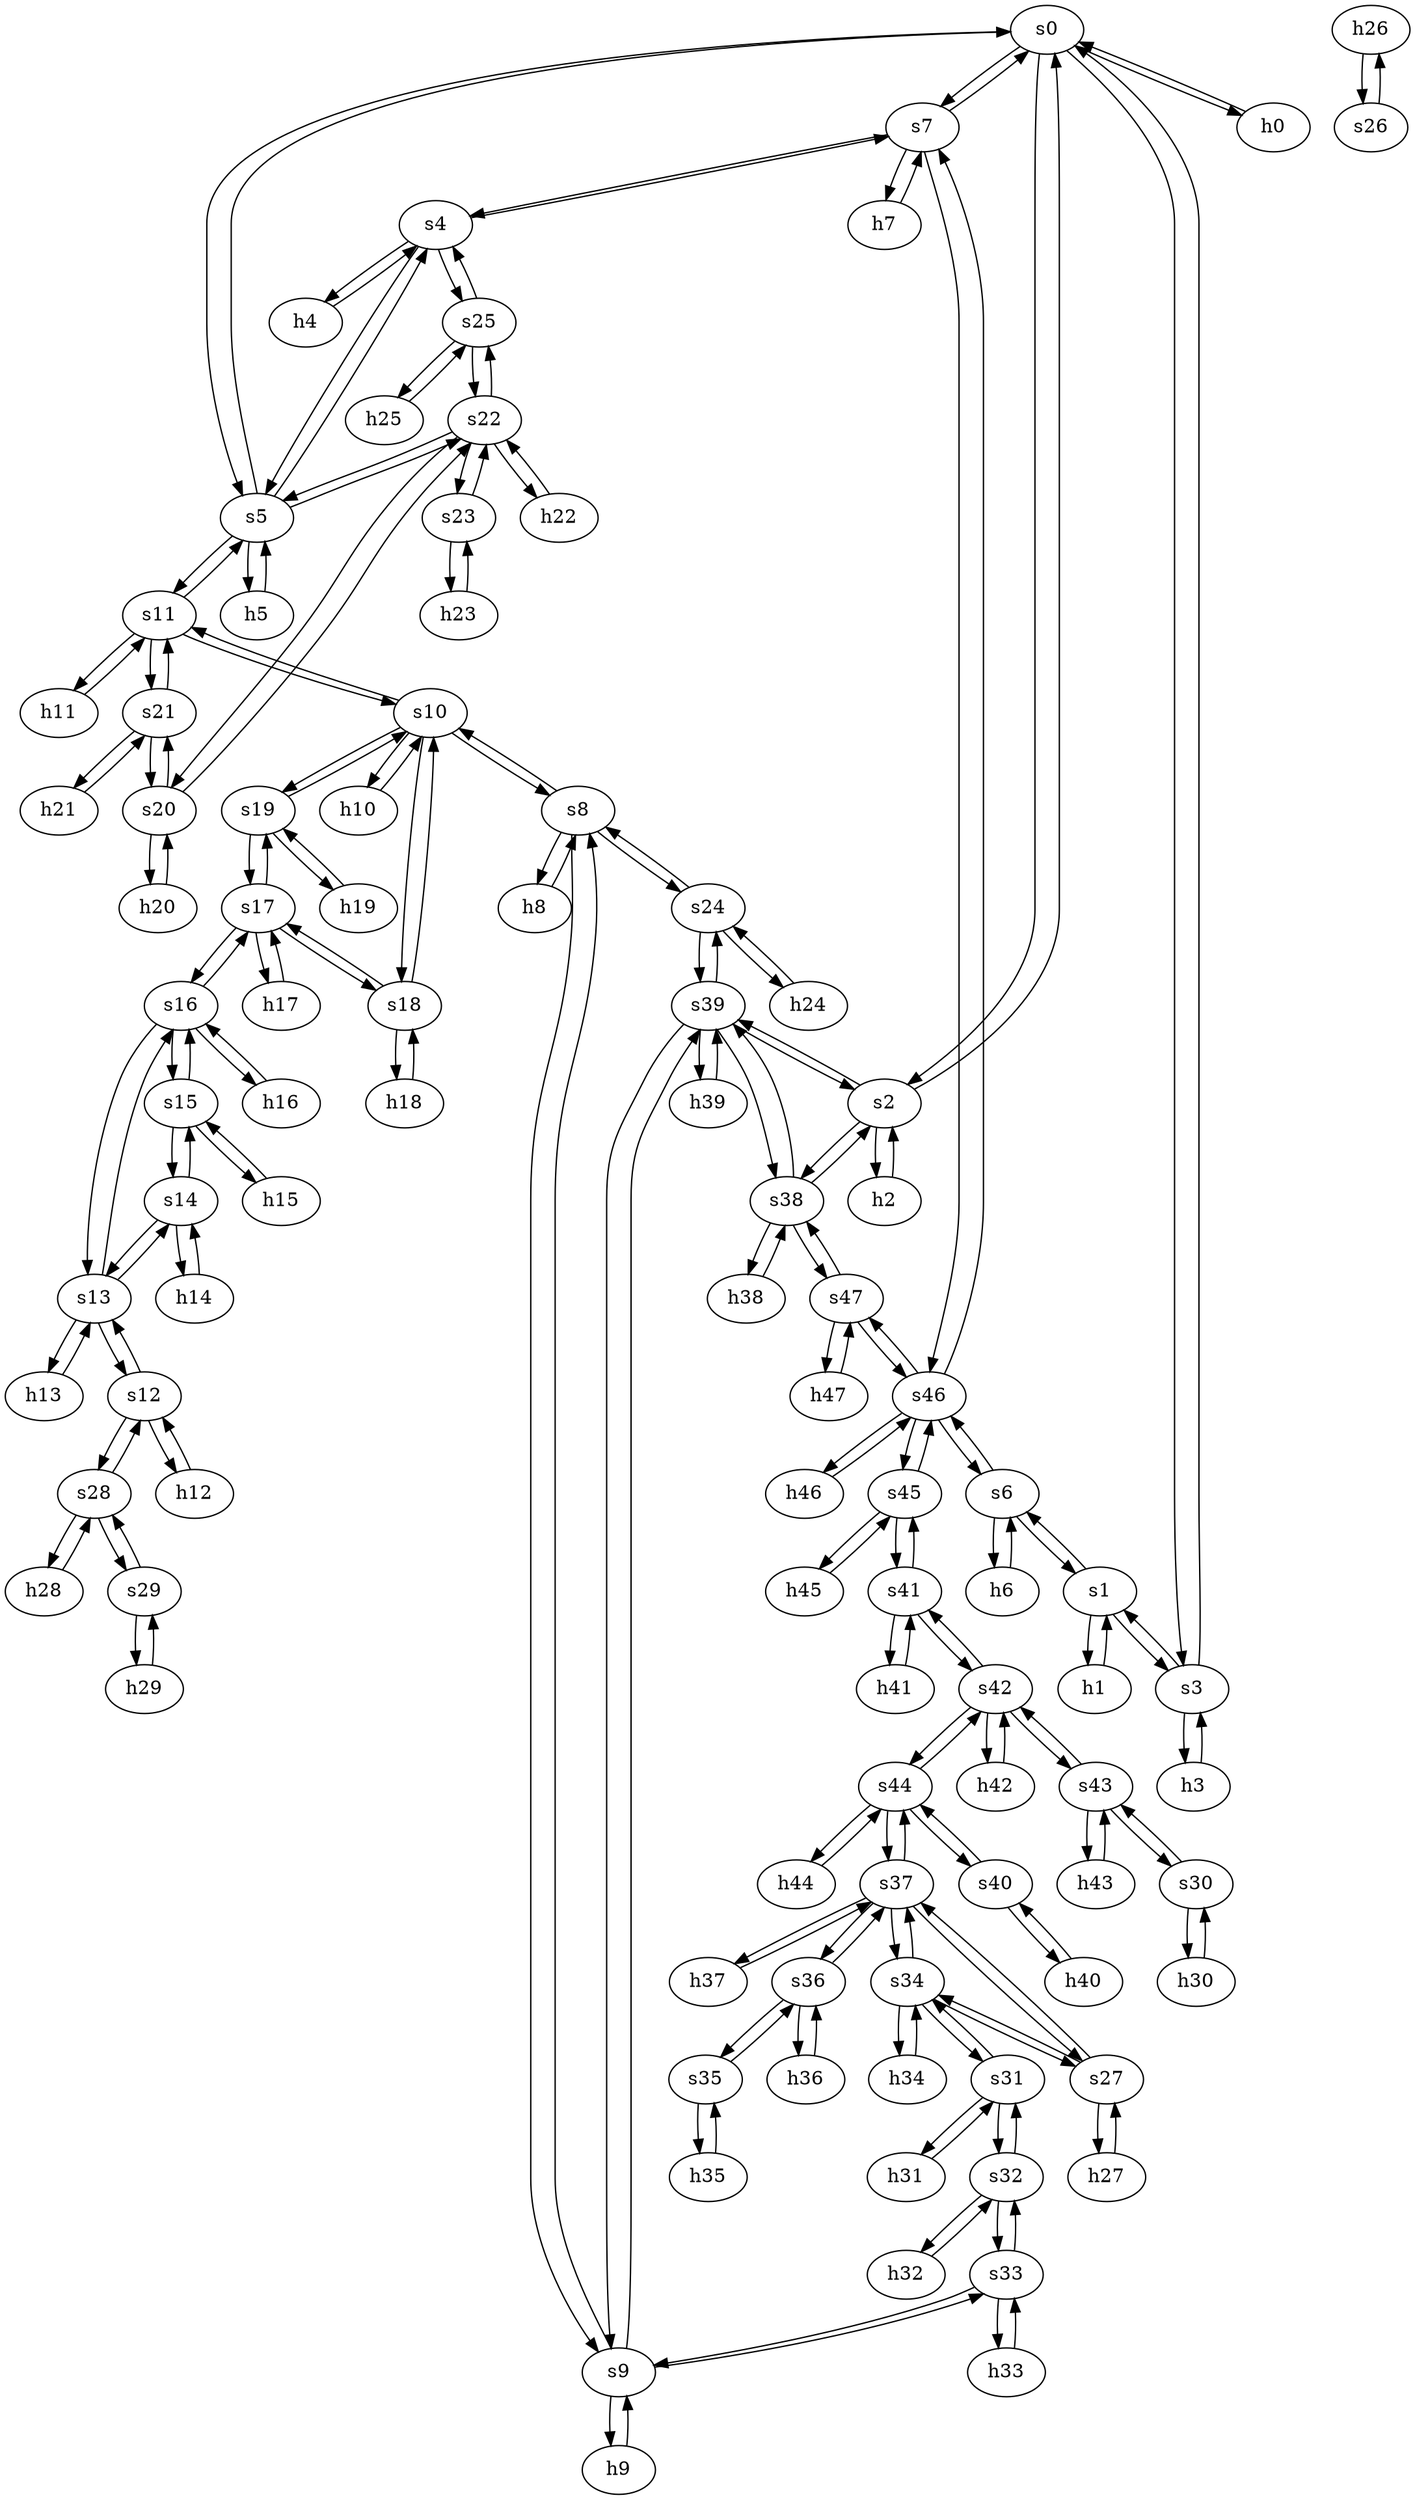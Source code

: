 strict digraph "NTELOS " {
	s0	 [id=0,
		type=switch];
	s7	 [id=7,
		type=switch];
	s0 -> s7	 [capacity="1Gbps",
		cost=1,
		dst_port=2,
		src_port=5];
	s3	 [id=3,
		type=switch];
	s0 -> s3	 [capacity="1Gbps",
		cost=1,
		dst_port=2,
		src_port=3];
	s2	 [id=2,
		type=switch];
	s0 -> s2	 [capacity="1Gbps",
		cost=1,
		dst_port=2,
		src_port=2];
	s5	 [id=5,
		type=switch];
	s0 -> s5	 [capacity="1Gbps",
		cost=1,
		dst_port=2,
		src_port=4];
	h0	 [ip="111.0.0.0",
		mac="00:00:00:00:0:0",
		type=host];
	s0 -> h0	 [capacity="1Gbps",
		cost=1,
		dst_port=1,
		src_port=1];
	h7	 [ip="111.0.7.7",
		mac="00:00:00:00:7:7",
		type=host];
	s7 -> h7	 [capacity="1Gbps",
		cost=1,
		dst_port=1,
		src_port=1];
	s46	 [id=46,
		type=switch];
	s7 -> s46	 [capacity="1Gbps",
		cost=1,
		dst_port=3,
		src_port=4];
	s7 -> s0	 [capacity="1Gbps",
		cost=1,
		dst_port=5,
		src_port=2];
	s4	 [id=4,
		type=switch];
	s7 -> s4	 [capacity="1Gbps",
		cost=1,
		dst_port=4,
		src_port=3];
	h20	 [ip="111.0.20.20",
		mac="00:00:00:00:20:20",
		type=host];
	s20	 [id=20,
		type=switch];
	h20 -> s20	 [capacity="1Gbps",
		cost=1,
		dst_port=1,
		src_port=1];
	h47	 [ip="111.0.47.47",
		mac="00:00:00:00:47:47",
		type=host];
	s47	 [id=47,
		type=switch];
	h47 -> s47	 [capacity="1Gbps",
		cost=1,
		dst_port=1,
		src_port=1];
	h46	 [ip="111.0.46.46",
		mac="00:00:00:00:46:46",
		type=host];
	h46 -> s46	 [capacity="1Gbps",
		cost=1,
		dst_port=1,
		src_port=1];
	h45	 [ip="111.0.45.45",
		mac="00:00:00:00:45:45",
		type=host];
	s45	 [id=45,
		type=switch];
	h45 -> s45	 [capacity="1Gbps",
		cost=1,
		dst_port=1,
		src_port=1];
	h44	 [ip="111.0.44.44",
		mac="00:00:00:00:44:44",
		type=host];
	s44	 [id=44,
		type=switch];
	h44 -> s44	 [capacity="1Gbps",
		cost=1,
		dst_port=1,
		src_port=1];
	h43	 [ip="111.0.43.43",
		mac="00:00:00:00:43:43",
		type=host];
	s43	 [id=43,
		type=switch];
	h43 -> s43	 [capacity="1Gbps",
		cost=1,
		dst_port=1,
		src_port=1];
	s11	 [id=11,
		type=switch];
	s5 -> s11	 [capacity="1Gbps",
		cost=1,
		dst_port=2,
		src_port=4];
	s22	 [id=22,
		type=switch];
	s5 -> s22	 [capacity="1Gbps",
		cost=1,
		dst_port=2,
		src_port=5];
	s5 -> s0	 [capacity="1Gbps",
		cost=1,
		dst_port=4,
		src_port=2];
	h5	 [ip="111.0.5.5",
		mac="00:00:00:00:5:5",
		type=host];
	s5 -> h5	 [capacity="1Gbps",
		cost=1,
		dst_port=1,
		src_port=1];
	s5 -> s4	 [capacity="1Gbps",
		cost=1,
		dst_port=3,
		src_port=3];
	h41	 [ip="111.0.41.41",
		mac="00:00:00:00:41:41",
		type=host];
	s41	 [id=41,
		type=switch];
	h41 -> s41	 [capacity="1Gbps",
		cost=1,
		dst_port=1,
		src_port=1];
	h40	 [ip="111.0.40.40",
		mac="00:00:00:00:40:40",
		type=host];
	s40	 [id=40,
		type=switch];
	h40 -> s40	 [capacity="1Gbps",
		cost=1,
		dst_port=1,
		src_port=1];
	s4 -> s7	 [capacity="1Gbps",
		cost=1,
		dst_port=3,
		src_port=4];
	h4	 [ip="111.0.4.4",
		mac="00:00:00:00:4:4",
		type=host];
	s4 -> h4	 [capacity="1Gbps",
		cost=1,
		dst_port=1,
		src_port=1];
	s4 -> s5	 [capacity="1Gbps",
		cost=1,
		dst_port=3,
		src_port=3];
	s25	 [id=25,
		type=switch];
	s4 -> s25	 [capacity="1Gbps",
		cost=1,
		dst_port=2,
		src_port=2];
	s44 -> s40	 [capacity="1Gbps",
		cost=1,
		dst_port=2,
		src_port=3];
	s37	 [id=37,
		type=switch];
	s44 -> s37	 [capacity="1Gbps",
		cost=1,
		dst_port=6,
		src_port=2];
	s42	 [id=42,
		type=switch];
	s44 -> s42	 [capacity="1Gbps",
		cost=1,
		dst_port=4,
		src_port=4];
	s44 -> h44	 [capacity="1Gbps",
		cost=1,
		dst_port=1,
		src_port=1];
	h24	 [ip="111.0.24.24",
		mac="00:00:00:00:24:24",
		type=host];
	s24	 [id=24,
		type=switch];
	h24 -> s24	 [capacity="1Gbps",
		cost=1,
		dst_port=1,
		src_port=1];
	s46 -> s7	 [capacity="1Gbps",
		cost=1,
		dst_port=4,
		src_port=3];
	s46 -> s45	 [capacity="1Gbps",
		cost=1,
		dst_port=3,
		src_port=4];
	s46 -> s47	 [capacity="1Gbps",
		cost=1,
		dst_port=3,
		src_port=5];
	s46 -> h46	 [capacity="1Gbps",
		cost=1,
		dst_port=1,
		src_port=1];
	s6	 [id=6,
		type=switch];
	s46 -> s6	 [capacity="1Gbps",
		cost=1,
		dst_port=3,
		src_port=2];
	s47 -> s46	 [capacity="1Gbps",
		cost=1,
		dst_port=5,
		src_port=3];
	s38	 [id=38,
		type=switch];
	s47 -> s38	 [capacity="1Gbps",
		cost=1,
		dst_port=4,
		src_port=2];
	s47 -> h47	 [capacity="1Gbps",
		cost=1,
		dst_port=1,
		src_port=1];
	s40 -> h40	 [capacity="1Gbps",
		cost=1,
		dst_port=1,
		src_port=1];
	s40 -> s44	 [capacity="1Gbps",
		cost=1,
		dst_port=3,
		src_port=2];
	s41 -> s42	 [capacity="1Gbps",
		cost=1,
		dst_port=2,
		src_port=2];
	s41 -> s45	 [capacity="1Gbps",
		cost=1,
		dst_port=2,
		src_port=3];
	s41 -> h41	 [capacity="1Gbps",
		cost=1,
		dst_port=1,
		src_port=1];
	h42	 [ip="111.0.42.42",
		mac="00:00:00:00:42:42",
		type=host];
	s42 -> h42	 [capacity="1Gbps",
		cost=1,
		dst_port=1,
		src_port=1];
	s42 -> s43	 [capacity="1Gbps",
		cost=1,
		dst_port=3,
		src_port=3];
	s42 -> s44	 [capacity="1Gbps",
		cost=1,
		dst_port=4,
		src_port=4];
	s42 -> s41	 [capacity="1Gbps",
		cost=1,
		dst_port=2,
		src_port=2];
	s43 -> h43	 [capacity="1Gbps",
		cost=1,
		dst_port=1,
		src_port=1];
	s43 -> s42	 [capacity="1Gbps",
		cost=1,
		dst_port=3,
		src_port=3];
	s30	 [id=30,
		type=switch];
	s43 -> s30	 [capacity="1Gbps",
		cost=1,
		dst_port=2,
		src_port=2];
	h42 -> s42	 [capacity="1Gbps",
		cost=1,
		dst_port=1,
		src_port=1];
	s45 -> s46	 [capacity="1Gbps",
		cost=1,
		dst_port=4,
		src_port=3];
	s45 -> s41	 [capacity="1Gbps",
		cost=1,
		dst_port=3,
		src_port=2];
	s45 -> h45	 [capacity="1Gbps",
		cost=1,
		dst_port=1,
		src_port=1];
	s19	 [id=19,
		type=switch];
	h19	 [ip="111.0.19.19",
		mac="00:00:00:00:19:19",
		type=host];
	s19 -> h19	 [capacity="1Gbps",
		cost=1,
		dst_port=1,
		src_port=1];
	s17	 [id=17,
		type=switch];
	s19 -> s17	 [capacity="1Gbps",
		cost=1,
		dst_port=4,
		src_port=3];
	s10	 [id=10,
		type=switch];
	s19 -> s10	 [capacity="1Gbps",
		cost=1,
		dst_port=5,
		src_port=2];
	s18	 [id=18,
		type=switch];
	s18 -> s17	 [capacity="1Gbps",
		cost=1,
		dst_port=3,
		src_port=3];
	h18	 [ip="111.0.18.18",
		mac="00:00:00:00:18:18",
		type=host];
	s18 -> h18	 [capacity="1Gbps",
		cost=1,
		dst_port=1,
		src_port=1];
	s18 -> s10	 [capacity="1Gbps",
		cost=1,
		dst_port=4,
		src_port=2];
	s13	 [id=13,
		type=switch];
	s12	 [id=12,
		type=switch];
	s13 -> s12	 [capacity="1Gbps",
		cost=1,
		dst_port=3,
		src_port=2];
	s16	 [id=16,
		type=switch];
	s13 -> s16	 [capacity="1Gbps",
		cost=1,
		dst_port=2,
		src_port=3];
	h13	 [ip="111.0.13.13",
		mac="00:00:00:00:13:13",
		type=host];
	s13 -> h13	 [capacity="1Gbps",
		cost=1,
		dst_port=1,
		src_port=1];
	s14	 [id=14,
		type=switch];
	s13 -> s14	 [capacity="1Gbps",
		cost=1,
		dst_port=2,
		src_port=4];
	s12 -> s13	 [capacity="1Gbps",
		cost=1,
		dst_port=2,
		src_port=3];
	h12	 [ip="111.0.12.12",
		mac="00:00:00:00:12:12",
		type=host];
	s12 -> h12	 [capacity="1Gbps",
		cost=1,
		dst_port=1,
		src_port=1];
	s28	 [id=28,
		type=switch];
	s12 -> s28	 [capacity="1Gbps",
		cost=1,
		dst_port=2,
		src_port=2];
	h11	 [ip="111.0.11.11",
		mac="00:00:00:00:11:11",
		type=host];
	s11 -> h11	 [capacity="1Gbps",
		cost=1,
		dst_port=1,
		src_port=1];
	s11 -> s5	 [capacity="1Gbps",
		cost=1,
		dst_port=4,
		src_port=2];
	s21	 [id=21,
		type=switch];
	s11 -> s21	 [capacity="1Gbps",
		cost=1,
		dst_port=2,
		src_port=4];
	s11 -> s10	 [capacity="1Gbps",
		cost=1,
		dst_port=3,
		src_port=3];
	s10 -> s11	 [capacity="1Gbps",
		cost=1,
		dst_port=3,
		src_port=3];
	h10	 [ip="111.0.10.10",
		mac="00:00:00:00:10:10",
		type=host];
	s10 -> h10	 [capacity="1Gbps",
		cost=1,
		dst_port=1,
		src_port=1];
	s10 -> s18	 [capacity="1Gbps",
		cost=1,
		dst_port=2,
		src_port=4];
	s10 -> s19	 [capacity="1Gbps",
		cost=1,
		dst_port=2,
		src_port=5];
	s8	 [id=8,
		type=switch];
	s10 -> s8	 [capacity="1Gbps",
		cost=1,
		dst_port=4,
		src_port=2];
	s17 -> s16	 [capacity="1Gbps",
		cost=1,
		dst_port=4,
		src_port=2];
	s17 -> s18	 [capacity="1Gbps",
		cost=1,
		dst_port=3,
		src_port=3];
	s17 -> s19	 [capacity="1Gbps",
		cost=1,
		dst_port=3,
		src_port=4];
	h17	 [ip="111.0.17.17",
		mac="00:00:00:00:17:17",
		type=host];
	s17 -> h17	 [capacity="1Gbps",
		cost=1,
		dst_port=1,
		src_port=1];
	s16 -> s13	 [capacity="1Gbps",
		cost=1,
		dst_port=3,
		src_port=2];
	h16	 [ip="111.0.16.16",
		mac="00:00:00:00:16:16",
		type=host];
	s16 -> h16	 [capacity="1Gbps",
		cost=1,
		dst_port=1,
		src_port=1];
	s16 -> s17	 [capacity="1Gbps",
		cost=1,
		dst_port=2,
		src_port=4];
	s15	 [id=15,
		type=switch];
	s16 -> s15	 [capacity="1Gbps",
		cost=1,
		dst_port=3,
		src_port=3];
	s15 -> s16	 [capacity="1Gbps",
		cost=1,
		dst_port=3,
		src_port=3];
	h15	 [ip="111.0.15.15",
		mac="00:00:00:00:15:15",
		type=host];
	s15 -> h15	 [capacity="1Gbps",
		cost=1,
		dst_port=1,
		src_port=1];
	s15 -> s14	 [capacity="1Gbps",
		cost=1,
		dst_port=3,
		src_port=2];
	s14 -> s13	 [capacity="1Gbps",
		cost=1,
		dst_port=4,
		src_port=2];
	h14	 [ip="111.0.14.14",
		mac="00:00:00:00:14:14",
		type=host];
	s14 -> h14	 [capacity="1Gbps",
		cost=1,
		dst_port=1,
		src_port=1];
	s14 -> s15	 [capacity="1Gbps",
		cost=1,
		dst_port=2,
		src_port=3];
	h8	 [ip="111.0.8.8",
		mac="00:00:00:00:8:8",
		type=host];
	h8 -> s8	 [capacity="1Gbps",
		cost=1,
		dst_port=1,
		src_port=1];
	h9	 [ip="111.0.9.9",
		mac="00:00:00:00:9:9",
		type=host];
	s9	 [id=9,
		type=switch];
	h9 -> s9	 [capacity="1Gbps",
		cost=1,
		dst_port=1,
		src_port=1];
	h2	 [ip="111.0.2.2",
		mac="00:00:00:00:2:2",
		type=host];
	h2 -> s2	 [capacity="1Gbps",
		cost=1,
		dst_port=1,
		src_port=1];
	h3	 [ip="111.0.3.3",
		mac="00:00:00:00:3:3",
		type=host];
	h3 -> s3	 [capacity="1Gbps",
		cost=1,
		dst_port=1,
		src_port=1];
	h0 -> s0	 [capacity="1Gbps",
		cost=1,
		dst_port=1,
		src_port=1];
	h1	 [ip="111.0.1.1",
		mac="00:00:00:00:1:1",
		type=host];
	s1	 [id=1,
		type=switch];
	h1 -> s1	 [capacity="1Gbps",
		cost=1,
		dst_port=1,
		src_port=1];
	h6	 [ip="111.0.6.6",
		mac="00:00:00:00:6:6",
		type=host];
	h6 -> s6	 [capacity="1Gbps",
		cost=1,
		dst_port=1,
		src_port=1];
	h7 -> s7	 [capacity="1Gbps",
		cost=1,
		dst_port=1,
		src_port=1];
	h4 -> s4	 [capacity="1Gbps",
		cost=1,
		dst_port=1,
		src_port=1];
	h5 -> s5	 [capacity="1Gbps",
		cost=1,
		dst_port=1,
		src_port=1];
	s39	 [id=39,
		type=switch];
	s39 -> s2	 [capacity="1Gbps",
		cost=1,
		dst_port=4,
		src_port=2];
	s39 -> s9	 [capacity="1Gbps",
		cost=1,
		dst_port=5,
		src_port=3];
	s39 -> s38	 [capacity="1Gbps",
		cost=1,
		dst_port=3,
		src_port=5];
	h39	 [ip="111.0.39.39",
		mac="00:00:00:00:39:39",
		type=host];
	s39 -> h39	 [capacity="1Gbps",
		cost=1,
		dst_port=1,
		src_port=1];
	s39 -> s24	 [capacity="1Gbps",
		cost=1,
		dst_port=3,
		src_port=4];
	s38 -> s2	 [capacity="1Gbps",
		cost=1,
		dst_port=3,
		src_port=2];
	s38 -> s39	 [capacity="1Gbps",
		cost=1,
		dst_port=5,
		src_port=3];
	s38 -> s47	 [capacity="1Gbps",
		cost=1,
		dst_port=2,
		src_port=4];
	h38	 [ip="111.0.38.38",
		mac="00:00:00:00:38:38",
		type=host];
	s38 -> h38	 [capacity="1Gbps",
		cost=1,
		dst_port=1,
		src_port=1];
	s35	 [id=35,
		type=switch];
	s36	 [id=36,
		type=switch];
	s35 -> s36	 [capacity="1Gbps",
		cost=1,
		dst_port=3,
		src_port=3];
	h35	 [ip="111.0.35.35",
		mac="00:00:00:00:35:35",
		type=host];
	s35 -> h35	 [capacity="1Gbps",
		cost=1,
		dst_port=1,
		src_port=1];
	s34	 [id=34,
		type=switch];
	s31	 [id=31,
		type=switch];
	s34 -> s31	 [capacity="1Gbps",
		cost=1,
		dst_port=3,
		src_port=3];
	s27	 [id=27,
		type=switch];
	s34 -> s27	 [capacity="1Gbps",
		cost=1,
		dst_port=2,
		src_port=2];
	h34	 [ip="111.0.34.34",
		mac="00:00:00:00:34:34",
		type=host];
	s34 -> h34	 [capacity="1Gbps",
		cost=1,
		dst_port=1,
		src_port=1];
	s34 -> s37	 [capacity="1Gbps",
		cost=1,
		dst_port=3,
		src_port=4];
	s37 -> s44	 [capacity="1Gbps",
		cost=1,
		dst_port=2,
		src_port=6];
	s37 -> s27	 [capacity="1Gbps",
		cost=1,
		dst_port=3,
		src_port=2];
	s37 -> s34	 [capacity="1Gbps",
		cost=1,
		dst_port=4,
		src_port=3];
	s37 -> s36	 [capacity="1Gbps",
		cost=1,
		dst_port=5,
		src_port=5];
	h37	 [ip="111.0.37.37",
		mac="00:00:00:00:37:37",
		type=host];
	s37 -> h37	 [capacity="1Gbps",
		cost=1,
		dst_port=1,
		src_port=1];
	s36 -> s35	 [capacity="1Gbps",
		cost=1,
		dst_port=3,
		src_port=3];
	s36 -> s37	 [capacity="1Gbps",
		cost=1,
		dst_port=5,
		src_port=5];
	h36	 [ip="111.0.36.36",
		mac="00:00:00:00:36:36",
		type=host];
	s36 -> h36	 [capacity="1Gbps",
		cost=1,
		dst_port=1,
		src_port=1];
	s32	 [id=32,
		type=switch];
	s31 -> s32	 [capacity="1Gbps",
		cost=1,
		dst_port=2,
		src_port=2];
	s31 -> s34	 [capacity="1Gbps",
		cost=1,
		dst_port=3,
		src_port=3];
	h31	 [ip="111.0.31.31",
		mac="00:00:00:00:31:31",
		type=host];
	s31 -> h31	 [capacity="1Gbps",
		cost=1,
		dst_port=1,
		src_port=1];
	s30 -> s43	 [capacity="1Gbps",
		cost=1,
		dst_port=2,
		src_port=2];
	h30	 [ip="111.0.30.30",
		mac="00:00:00:00:30:30",
		type=host];
	s30 -> h30	 [capacity="1Gbps",
		cost=1,
		dst_port=1,
		src_port=1];
	s33	 [id=33,
		type=switch];
	s33 -> s32	 [capacity="1Gbps",
		cost=1,
		dst_port=3,
		src_port=4];
	s33 -> s9	 [capacity="1Gbps",
		cost=1,
		dst_port=4,
		src_port=3];
	h33	 [ip="111.0.33.33",
		mac="00:00:00:00:33:33",
		type=host];
	s33 -> h33	 [capacity="1Gbps",
		cost=1,
		dst_port=1,
		src_port=1];
	s32 -> s31	 [capacity="1Gbps",
		cost=1,
		dst_port=2,
		src_port=2];
	h32	 [ip="111.0.32.32",
		mac="00:00:00:00:32:32",
		type=host];
	s32 -> h32	 [capacity="1Gbps",
		cost=1,
		dst_port=1,
		src_port=1];
	s32 -> s33	 [capacity="1Gbps",
		cost=1,
		dst_port=4,
		src_port=3];
	h18 -> s18	 [capacity="1Gbps",
		cost=1,
		dst_port=1,
		src_port=1];
	h19 -> s19	 [capacity="1Gbps",
		cost=1,
		dst_port=1,
		src_port=1];
	h10 -> s10	 [capacity="1Gbps",
		cost=1,
		dst_port=1,
		src_port=1];
	h11 -> s11	 [capacity="1Gbps",
		cost=1,
		dst_port=1,
		src_port=1];
	h12 -> s12	 [capacity="1Gbps",
		cost=1,
		dst_port=1,
		src_port=1];
	h13 -> s13	 [capacity="1Gbps",
		cost=1,
		dst_port=1,
		src_port=1];
	h14 -> s14	 [capacity="1Gbps",
		cost=1,
		dst_port=1,
		src_port=1];
	h15 -> s15	 [capacity="1Gbps",
		cost=1,
		dst_port=1,
		src_port=1];
	h16 -> s16	 [capacity="1Gbps",
		cost=1,
		dst_port=1,
		src_port=1];
	h17 -> s17	 [capacity="1Gbps",
		cost=1,
		dst_port=1,
		src_port=1];
	s9 -> h9	 [capacity="1Gbps",
		cost=1,
		dst_port=1,
		src_port=1];
	s9 -> s39	 [capacity="1Gbps",
		cost=1,
		dst_port=3,
		src_port=5];
	s9 -> s33	 [capacity="1Gbps",
		cost=1,
		dst_port=3,
		src_port=4];
	s9 -> s8	 [capacity="1Gbps",
		cost=1,
		dst_port=3,
		src_port=2];
	s8 -> s9	 [capacity="1Gbps",
		cost=1,
		dst_port=2,
		src_port=3];
	s8 -> h8	 [capacity="1Gbps",
		cost=1,
		dst_port=1,
		src_port=1];
	s8 -> s24	 [capacity="1Gbps",
		cost=1,
		dst_port=2,
		src_port=2];
	s8 -> s10	 [capacity="1Gbps",
		cost=1,
		dst_port=2,
		src_port=4];
	h29	 [ip="111.0.29.29",
		mac="00:00:00:00:29:29",
		type=host];
	s29	 [id=29,
		type=switch];
	h29 -> s29	 [capacity="1Gbps",
		cost=1,
		dst_port=1,
		src_port=1];
	h28	 [ip="111.0.28.28",
		mac="00:00:00:00:28:28",
		type=host];
	h28 -> s28	 [capacity="1Gbps",
		cost=1,
		dst_port=1,
		src_port=1];
	s23	 [id=23,
		type=switch];
	s23 -> s22	 [capacity="1Gbps",
		cost=1,
		dst_port=5,
		src_port=2];
	h23	 [ip="111.0.23.23",
		mac="00:00:00:00:23:23",
		type=host];
	s23 -> h23	 [capacity="1Gbps",
		cost=1,
		dst_port=1,
		src_port=1];
	s3 -> s1	 [capacity="1Gbps",
		cost=1,
		dst_port=2,
		src_port=3];
	s3 -> h3	 [capacity="1Gbps",
		cost=1,
		dst_port=1,
		src_port=1];
	s3 -> s0	 [capacity="1Gbps",
		cost=1,
		dst_port=3,
		src_port=2];
	s2 -> s38	 [capacity="1Gbps",
		cost=1,
		dst_port=2,
		src_port=3];
	s2 -> s0	 [capacity="1Gbps",
		cost=1,
		dst_port=2,
		src_port=2];
	s2 -> s39	 [capacity="1Gbps",
		cost=1,
		dst_port=2,
		src_port=4];
	s2 -> h2	 [capacity="1Gbps",
		cost=1,
		dst_port=1,
		src_port=1];
	s1 -> h1	 [capacity="1Gbps",
		cost=1,
		dst_port=1,
		src_port=1];
	s1 -> s3	 [capacity="1Gbps",
		cost=1,
		dst_port=3,
		src_port=2];
	s1 -> s6	 [capacity="1Gbps",
		cost=1,
		dst_port=2,
		src_port=3];
	h26	 [ip="111.0.26.26",
		mac="00:00:00:00:26:26",
		type=host];
	s26	 [id=26,
		type=switch];
	h26 -> s26	 [capacity="1Gbps",
		cost=1,
		dst_port=1,
		src_port=1];
	h21	 [ip="111.0.21.21",
		mac="00:00:00:00:21:21",
		type=host];
	h21 -> s21	 [capacity="1Gbps",
		cost=1,
		dst_port=1,
		src_port=1];
	s6 -> s1	 [capacity="1Gbps",
		cost=1,
		dst_port=3,
		src_port=2];
	s6 -> s46	 [capacity="1Gbps",
		cost=1,
		dst_port=2,
		src_port=3];
	s6 -> h6	 [capacity="1Gbps",
		cost=1,
		dst_port=1,
		src_port=1];
	h23 -> s23	 [capacity="1Gbps",
		cost=1,
		dst_port=1,
		src_port=1];
	h22	 [ip="111.0.22.22",
		mac="00:00:00:00:22:22",
		type=host];
	h22 -> s22	 [capacity="1Gbps",
		cost=1,
		dst_port=1,
		src_port=1];
	h32 -> s32	 [capacity="1Gbps",
		cost=1,
		dst_port=1,
		src_port=1];
	h33 -> s33	 [capacity="1Gbps",
		cost=1,
		dst_port=1,
		src_port=1];
	h30 -> s30	 [capacity="1Gbps",
		cost=1,
		dst_port=1,
		src_port=1];
	h31 -> s31	 [capacity="1Gbps",
		cost=1,
		dst_port=1,
		src_port=1];
	h36 -> s36	 [capacity="1Gbps",
		cost=1,
		dst_port=1,
		src_port=1];
	h37 -> s37	 [capacity="1Gbps",
		cost=1,
		dst_port=1,
		src_port=1];
	h34 -> s34	 [capacity="1Gbps",
		cost=1,
		dst_port=1,
		src_port=1];
	h35 -> s35	 [capacity="1Gbps",
		cost=1,
		dst_port=1,
		src_port=1];
	h38 -> s38	 [capacity="1Gbps",
		cost=1,
		dst_port=1,
		src_port=1];
	h39 -> s39	 [capacity="1Gbps",
		cost=1,
		dst_port=1,
		src_port=1];
	s22 -> s23	 [capacity="1Gbps",
		cost=1,
		dst_port=2,
		src_port=5];
	s22 -> s5	 [capacity="1Gbps",
		cost=1,
		dst_port=5,
		src_port=2];
	s22 -> h22	 [capacity="1Gbps",
		cost=1,
		dst_port=1,
		src_port=1];
	s22 -> s20	 [capacity="1Gbps",
		cost=1,
		dst_port=3,
		src_port=3];
	s22 -> s25	 [capacity="1Gbps",
		cost=1,
		dst_port=3,
		src_port=4];
	h25	 [ip="111.0.25.25",
		mac="00:00:00:00:25:25",
		type=host];
	h25 -> s25	 [capacity="1Gbps",
		cost=1,
		dst_port=1,
		src_port=1];
	s20 -> h20	 [capacity="1Gbps",
		cost=1,
		dst_port=1,
		src_port=1];
	s20 -> s22	 [capacity="1Gbps",
		cost=1,
		dst_port=3,
		src_port=3];
	s20 -> s21	 [capacity="1Gbps",
		cost=1,
		dst_port=3,
		src_port=2];
	s21 -> s11	 [capacity="1Gbps",
		cost=1,
		dst_port=4,
		src_port=2];
	s21 -> h21	 [capacity="1Gbps",
		cost=1,
		dst_port=1,
		src_port=1];
	s21 -> s20	 [capacity="1Gbps",
		cost=1,
		dst_port=2,
		src_port=3];
	s26 -> h26	 [capacity="1Gbps",
		cost=1,
		dst_port=1,
		src_port=1];
	h27	 [ip="111.0.27.27",
		mac="00:00:00:00:27:27",
		type=host];
	s27 -> h27	 [capacity="1Gbps",
		cost=1,
		dst_port=1,
		src_port=1];
	s27 -> s34	 [capacity="1Gbps",
		cost=1,
		dst_port=2,
		src_port=2];
	s27 -> s37	 [capacity="1Gbps",
		cost=1,
		dst_port=2,
		src_port=3];
	s24 -> h24	 [capacity="1Gbps",
		cost=1,
		dst_port=1,
		src_port=1];
	s24 -> s39	 [capacity="1Gbps",
		cost=1,
		dst_port=4,
		src_port=3];
	s24 -> s8	 [capacity="1Gbps",
		cost=1,
		dst_port=2,
		src_port=2];
	s25 -> s22	 [capacity="1Gbps",
		cost=1,
		dst_port=4,
		src_port=3];
	s25 -> h25	 [capacity="1Gbps",
		cost=1,
		dst_port=1,
		src_port=1];
	s25 -> s4	 [capacity="1Gbps",
		cost=1,
		dst_port=2,
		src_port=2];
	s28 -> s12	 [capacity="1Gbps",
		cost=1,
		dst_port=2,
		src_port=2];
	s28 -> h28	 [capacity="1Gbps",
		cost=1,
		dst_port=1,
		src_port=1];
	s28 -> s29	 [capacity="1Gbps",
		cost=1,
		dst_port=2,
		src_port=3];
	s29 -> h29	 [capacity="1Gbps",
		cost=1,
		dst_port=1,
		src_port=1];
	s29 -> s28	 [capacity="1Gbps",
		cost=1,
		dst_port=3,
		src_port=2];
	h27 -> s27	 [capacity="1Gbps",
		cost=1,
		dst_port=1,
		src_port=1];
}
